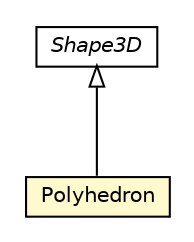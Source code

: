 #!/usr/local/bin/dot
#
# Class diagram 
# Generated by UMLGraph version R5_6-24-gf6e263 (http://www.umlgraph.org/)
#

digraph G {
	edge [fontname="Helvetica",fontsize=10,labelfontname="Helvetica",labelfontsize=10];
	node [fontname="Helvetica",fontsize=10,shape=plaintext];
	nodesep=0.25;
	ranksep=0.5;
	// org.universAAL.ontology.shape.Polyhedron
	c300779 [label=<<table title="org.universAAL.ontology.shape.Polyhedron" border="0" cellborder="1" cellspacing="0" cellpadding="2" port="p" bgcolor="lemonChiffon" href="./Polyhedron.html">
		<tr><td><table border="0" cellspacing="0" cellpadding="1">
<tr><td align="center" balign="center"> Polyhedron </td></tr>
		</table></td></tr>
		</table>>, URL="./Polyhedron.html", fontname="Helvetica", fontcolor="black", fontsize=10.0];
	// org.universAAL.ontology.shape.Shape3D
	c300789 [label=<<table title="org.universAAL.ontology.shape.Shape3D" border="0" cellborder="1" cellspacing="0" cellpadding="2" port="p" href="./Shape3D.html">
		<tr><td><table border="0" cellspacing="0" cellpadding="1">
<tr><td align="center" balign="center"><font face="Helvetica-Oblique"> Shape3D </font></td></tr>
		</table></td></tr>
		</table>>, URL="./Shape3D.html", fontname="Helvetica", fontcolor="black", fontsize=10.0];
	//org.universAAL.ontology.shape.Polyhedron extends org.universAAL.ontology.shape.Shape3D
	c300789:p -> c300779:p [dir=back,arrowtail=empty];
}

